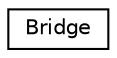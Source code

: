 digraph "Graphical Class Hierarchy"
{
  edge [fontname="Helvetica",fontsize="10",labelfontname="Helvetica",labelfontsize="10"];
  node [fontname="Helvetica",fontsize="10",shape=record];
  rankdir="LR";
  Node1 [label="Bridge",height=0.2,width=0.4,color="black", fillcolor="white", style="filled",URL="$classBridge.html"];
}
